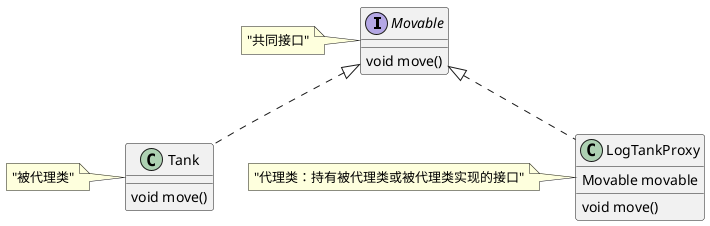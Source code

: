 @startuml

interface Movable{
void move()
}

class Tank{
void move()
}

class LogTankProxy{
Movable movable
void move()
}
Movable <|.. Tank
Movable <|.. LogTankProxy


note left of Movable : "共同接口"
note left of Tank : "被代理类"
note left of LogTankProxy : "代理类：持有被代理类或被代理类实现的接口"



@enduml